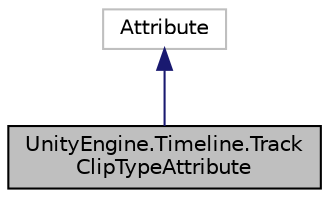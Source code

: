 digraph "UnityEngine.Timeline.TrackClipTypeAttribute"
{
 // LATEX_PDF_SIZE
  edge [fontname="Helvetica",fontsize="10",labelfontname="Helvetica",labelfontsize="10"];
  node [fontname="Helvetica",fontsize="10",shape=record];
  Node1 [label="UnityEngine.Timeline.Track\lClipTypeAttribute",height=0.2,width=0.4,color="black", fillcolor="grey75", style="filled", fontcolor="black",tooltip="Specifies the type of PlayableAsset that a TrackAsset derived class can create clips of."];
  Node2 -> Node1 [dir="back",color="midnightblue",fontsize="10",style="solid",fontname="Helvetica"];
  Node2 [label="Attribute",height=0.2,width=0.4,color="grey75", fillcolor="white", style="filled",tooltip=" "];
}
